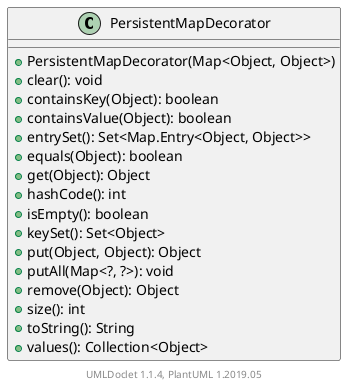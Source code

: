 @startuml

    class PersistentMapDecorator [[PersistentMapDecorator.html]] {
        +PersistentMapDecorator(Map<Object, Object>)
        +clear(): void
        +containsKey(Object): boolean
        +containsValue(Object): boolean
        +entrySet(): Set<Map.Entry<Object, Object>>
        +equals(Object): boolean
        +get(Object): Object
        +hashCode(): int
        +isEmpty(): boolean
        +keySet(): Set<Object>
        +put(Object, Object): Object
        +putAll(Map<?, ?>): void
        +remove(Object): Object
        +size(): int
        +toString(): String
        +values(): Collection<Object>
    }


    center footer UMLDoclet 1.1.4, PlantUML 1.2019.05
@enduml
